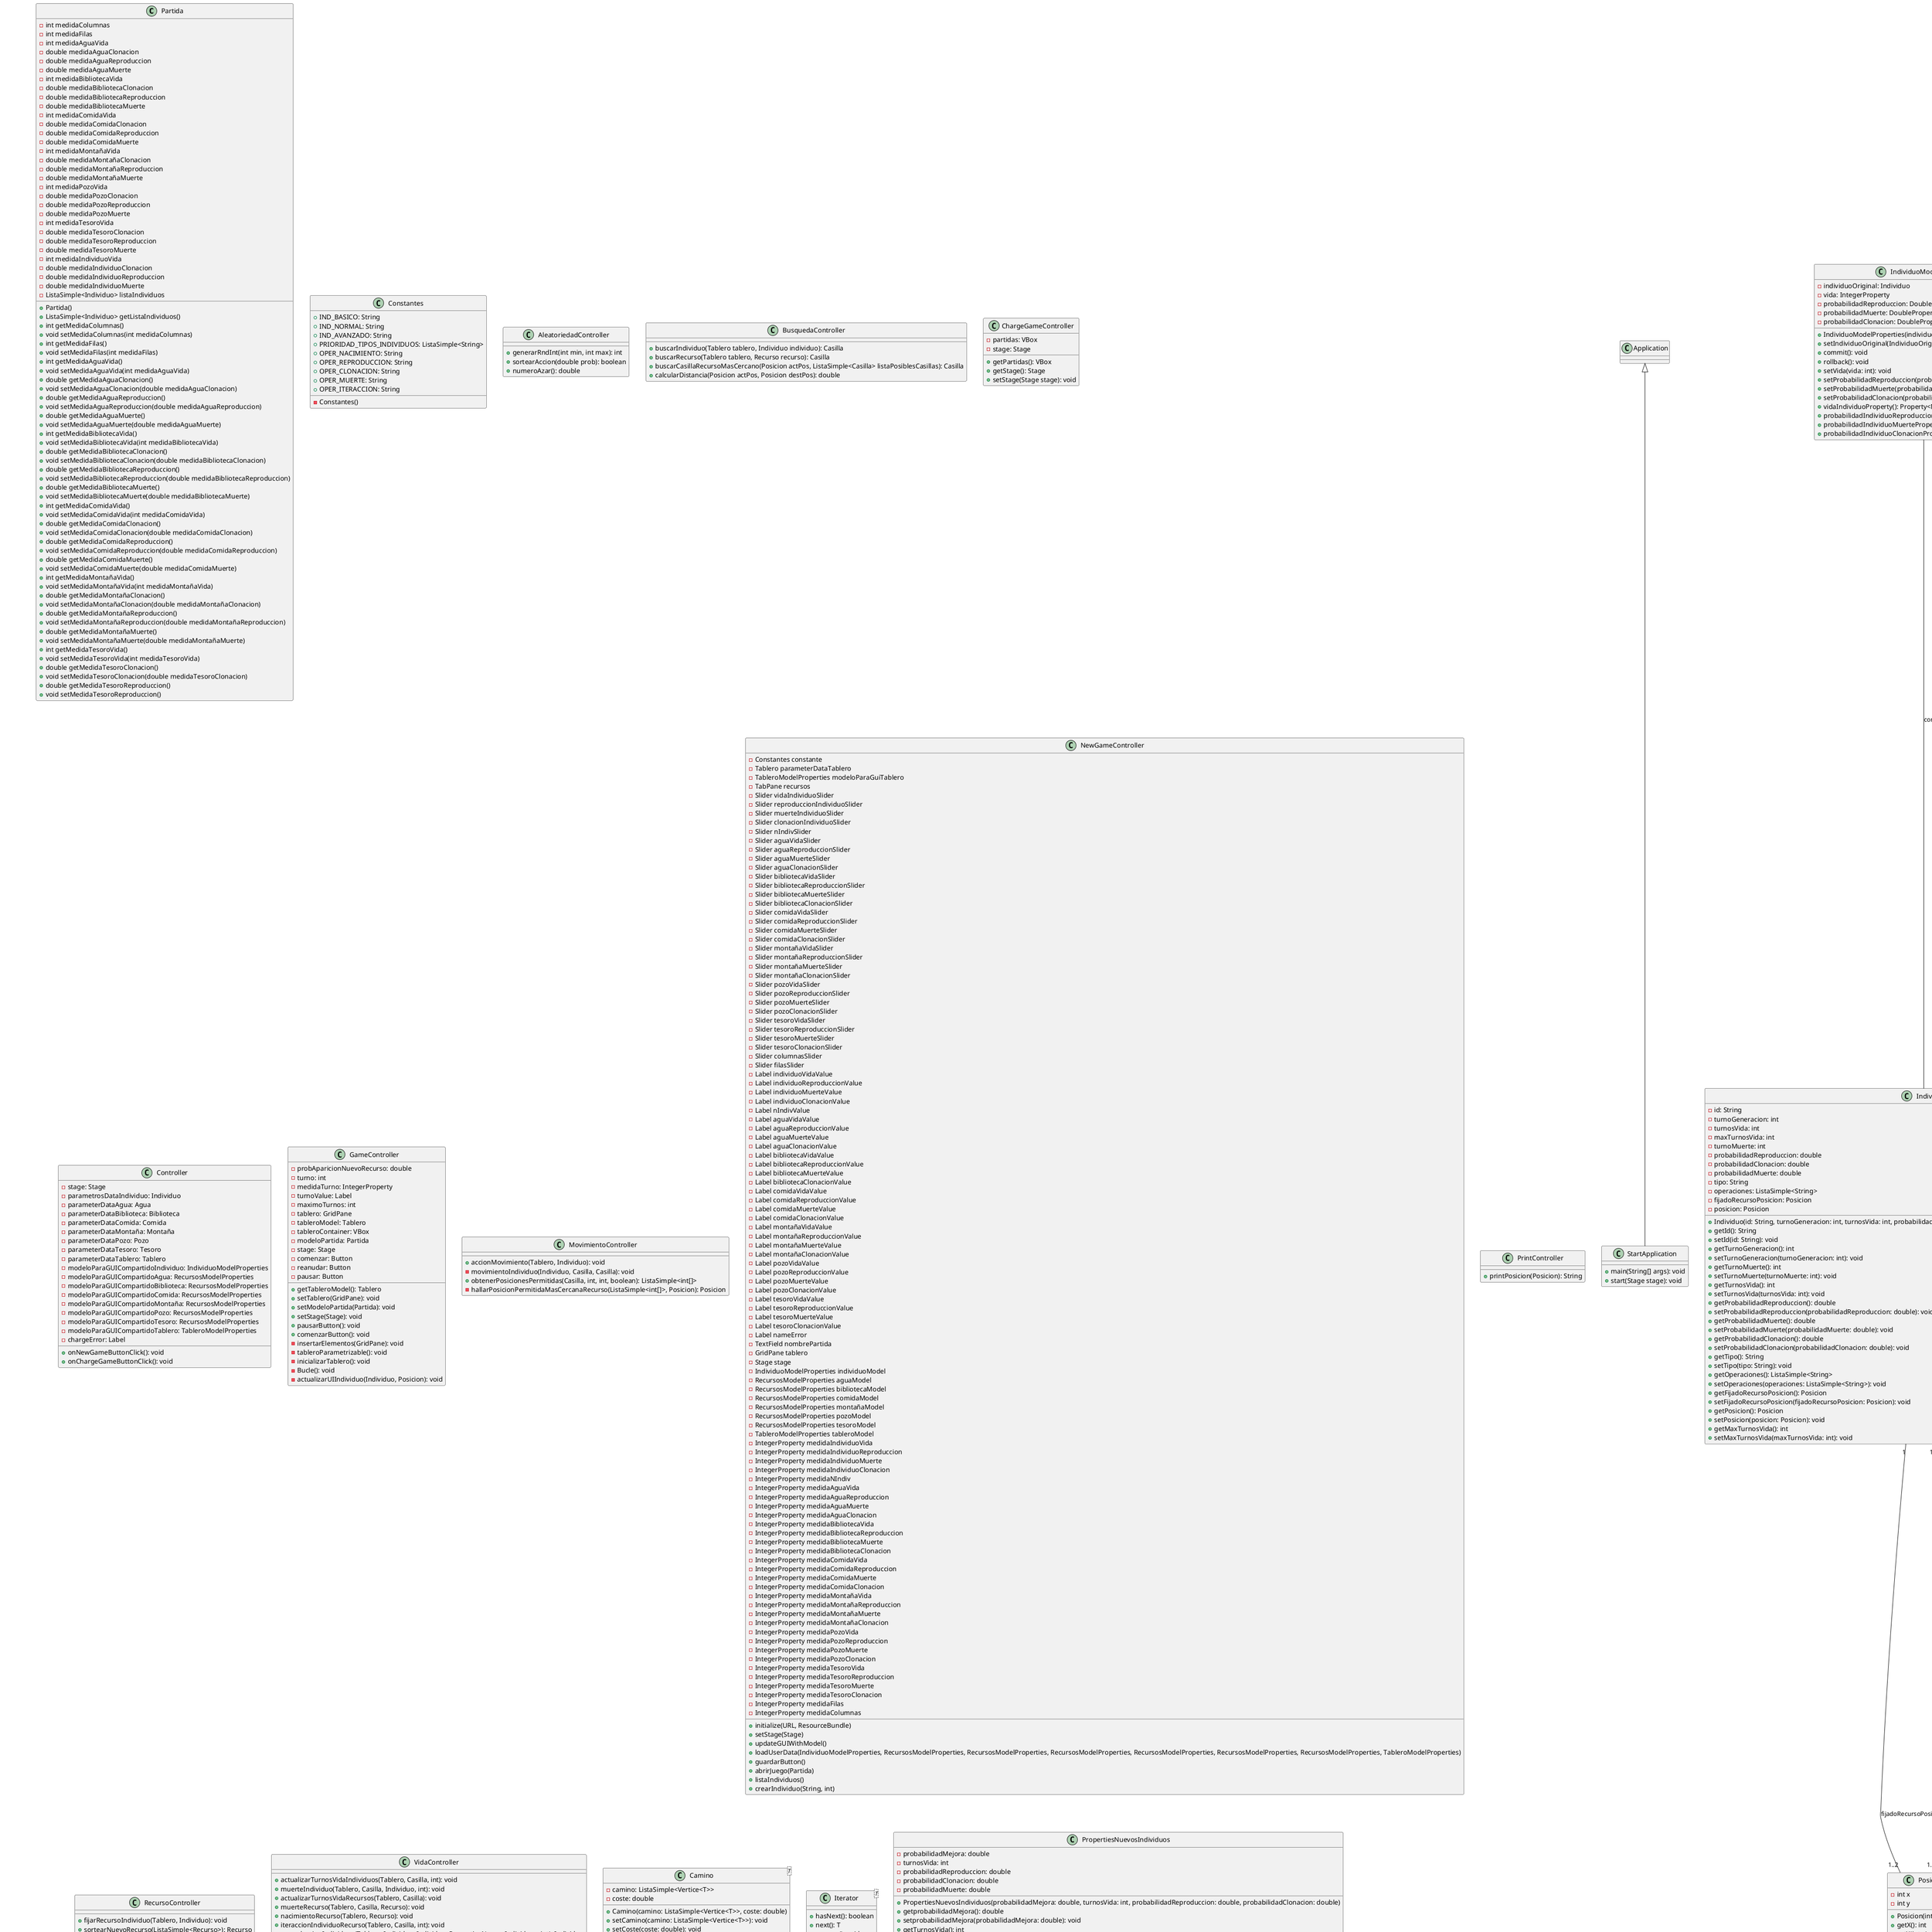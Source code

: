 @startuml

class Partida {
    - int medidaColumnas
    - int medidaFilas
    - int medidaAguaVida
    - double medidaAguaClonacion
    - double medidaAguaReproduccion
    - double medidaAguaMuerte
    - int medidaBibliotecaVida
    - double medidaBibliotecaClonacion
    - double medidaBibliotecaReproduccion
    - double medidaBibliotecaMuerte
    - int medidaComidaVida
    - double medidaComidaClonacion
    - double medidaComidaReproduccion
    - double medidaComidaMuerte
    - int medidaMontañaVida
    - double medidaMontañaClonacion
    - double medidaMontañaReproduccion
    - double medidaMontañaMuerte
    - int medidaPozoVida
    - double medidaPozoClonacion
    - double medidaPozoReproduccion
    - double medidaPozoMuerte
    - int medidaTesoroVida
    - double medidaTesoroClonacion
    - double medidaTesoroReproduccion
    - double medidaTesoroMuerte
    - int medidaIndividuoVida
    - double medidaIndividuoClonacion
    - double medidaIndividuoReproduccion
    - double medidaIndividuoMuerte
    - ListaSimple<Individuo> listaIndividuos

    + Partida()
    + ListaSimple<Individuo> getListaIndividuos()
    + int getMedidaColumnas()
    + void setMedidaColumnas(int medidaColumnas)
    + int getMedidaFilas()
    + void setMedidaFilas(int medidaFilas)
    + int getMedidaAguaVida()
    + void setMedidaAguaVida(int medidaAguaVida)
    + double getMedidaAguaClonacion()
    + void setMedidaAguaClonacion(double medidaAguaClonacion)
    + double getMedidaAguaReproduccion()
    + void setMedidaAguaReproduccion(double medidaAguaReproduccion)
    + double getMedidaAguaMuerte()
    + void setMedidaAguaMuerte(double medidaAguaMuerte)
    + int getMedidaBibliotecaVida()
    + void setMedidaBibliotecaVida(int medidaBibliotecaVida)
    + double getMedidaBibliotecaClonacion()
    + void setMedidaBibliotecaClonacion(double medidaBibliotecaClonacion)
    + double getMedidaBibliotecaReproduccion()
    + void setMedidaBibliotecaReproduccion(double medidaBibliotecaReproduccion)
    + double getMedidaBibliotecaMuerte()
    + void setMedidaBibliotecaMuerte(double medidaBibliotecaMuerte)
    + int getMedidaComidaVida()
    + void setMedidaComidaVida(int medidaComidaVida)
    + double getMedidaComidaClonacion()
    + void setMedidaComidaClonacion(double medidaComidaClonacion)
    + double getMedidaComidaReproduccion()
    + void setMedidaComidaReproduccion(double medidaComidaReproduccion)
    + double getMedidaComidaMuerte()
    + void setMedidaComidaMuerte(double medidaComidaMuerte)
    + int getMedidaMontañaVida()
    + void setMedidaMontañaVida(int medidaMontañaVida)
    + double getMedidaMontañaClonacion()
    + void setMedidaMontañaClonacion(double medidaMontañaClonacion)
    + double getMedidaMontañaReproduccion()
    + void setMedidaMontañaReproduccion(double medidaMontañaReproduccion)
    + double getMedidaMontañaMuerte()
    + void setMedidaMontañaMuerte(double medidaMontañaMuerte)
    + int getMedidaTesoroVida()
    + void setMedidaTesoroVida(int medidaTesoroVida)
    + double getMedidaTesoroClonacion()
    + void setMedidaTesoroClonacion(double medidaTesoroClonacion)
    + double getMedidaTesoroReproduccion()
    + void setMedidaTesoroReproduccion()
    }
    class StartApplication {
        + main(String[] args): void
        + start(Stage stage): void
    }
    class Posicion {
        - int x
        - int y
        + Posicion(int x, int y)
        + getX(): int
        + setX(int x): void
        + getY(): int
        + setY(int y): void
    }
class Constantes {
    - Constantes()
    + IND_BASICO: String
    + IND_NORMAL: String
    + IND_AVANZADO: String
    + PRIORIDAD_TIPOS_INDIVIDUOS: ListaSimple<String>
    + OPER_NACIMIENTO: String
    + OPER_REPRODUCCION: String
    + OPER_CLONACION: String
    + OPER_MUERTE: String
    + OPER_ITERACCION: String
    }
class AleatoriedadController {
    + generarRndInt(int min, int max): int
    + sortearAccion(double prob): boolean
    + numeroAzar(): double
}
class BusquedaController {
    + buscarIndividuo(Tablero tablero, Individuo individuo): Casilla
    + buscarRecurso(Tablero tablero, Recurso recurso): Casilla
    + buscarCasillaRecursoMasCercano(Posicion actPos, ListaSimple<Casilla> listaPosiblesCasillas): Casilla
    + calcularDistancia(Posicion actPos, Posicion destPos): double
}
class ChargeGameController {
    - partidas: VBox
    - stage: Stage
    + getPartidas(): VBox
    + getStage(): Stage
    + setStage(Stage stage): void
}
class Controller {
    - stage: Stage
    - parametrosDataIndividuo: Individuo
    - parameterDataAgua: Agua
    - parameterDataBiblioteca: Biblioteca
    - parameterDataComida: Comida
    - parameterDataMontaña: Montaña
    - parameterDataPozo: Pozo
    - parameterDataTesoro: Tesoro
    - parameterDataTablero: Tablero
    - modeloParaGUICompartidoIndividuo: IndividuoModelProperties
    - modeloParaGUICompartidoAgua: RecursosModelProperties
    - modeloParaGUICompartidoBiblioteca: RecursosModelProperties
    - modeloParaGUICompartidoComida: RecursosModelProperties
    - modeloParaGUICompartidoMontaña: RecursosModelProperties
    - modeloParaGUICompartidoPozo: RecursosModelProperties
    - modeloParaGUICompartidoTesoro: RecursosModelProperties
    - modeloParaGUICompartidoTablero: TableroModelProperties
    - chargeError: Label
    + onNewGameButtonClick(): void
    + onChargeGameButtonClick(): void
}
class GameController {
    - probAparicionNuevoRecurso: double
    - turno: int
    - medidaTurno: IntegerProperty
    - turnoValue: Label
    - maximoTurnos: int
    - tablero: GridPane
    - tableroModel: Tablero
    - tableroContainer: VBox
    - modeloPartida: Partida
    - stage: Stage
    - comenzar: Button
    - reanudar: Button
    - pausar: Button
    + getTableroModel(): Tablero
    + setTablero(GridPane): void
    + setModeloPartida(Partida): void
    + setStage(Stage): void
    + pausarButton(): void
    + comenzarButton(): void
    - insertarElementos(GridPane): void
    - tableroParametrizable(): void
    - inicializarTablero(): void
    - Bucle(): void
    - actualizarUIIndividuo(Individuo, Posicion): void
    }
class MovimientoController {
        + accionMovimiento(Tablero, Individuo): void
        - movimientoIndividuo(Individuo, Casilla, Casilla): void
        + obtenerPosicionesPermitidas(Casilla, int, int, boolean): ListaSimple<int[]>
        - hallarPosicionPermitidaMasCercanaRecurso(ListaSimple<int[]>, Posicion): Posicion
        }
class NewGameController {
    - Constantes constante
    - Tablero parameterDataTablero
    - TableroModelProperties modeloParaGuiTablero
    - TabPane recursos
    - Slider vidaIndividuoSlider
    - Slider reproduccionIndividuoSlider
    - Slider muerteIndividuoSlider
    - Slider clonacionIndividuoSlider
    - Slider nIndivSlider
    - Slider aguaVidaSlider
    - Slider aguaReproduccionSlider
    - Slider aguaMuerteSlider
    - Slider aguaClonacionSlider
    - Slider bibliotecaVidaSlider
    - Slider bibliotecaReproduccionSlider
    - Slider bibliotecaMuerteSlider
    - Slider bibliotecaClonacionSlider
    - Slider comidaVidaSlider
    - Slider comidaReproduccionSlider
    - Slider comidaMuerteSlider
    - Slider comidaClonacionSlider
    - Slider montañaVidaSlider
    - Slider montañaReproduccionSlider
    - Slider montañaMuerteSlider
    - Slider montañaClonacionSlider
    - Slider pozoVidaSlider
    - Slider pozoReproduccionSlider
    - Slider pozoMuerteSlider
    - Slider pozoClonacionSlider
    - Slider tesoroVidaSlider
    - Slider tesoroReproduccionSlider
    - Slider tesoroMuerteSlider
    - Slider tesoroClonacionSlider
    - Slider columnasSlider
    - Slider filasSlider
    - Label individuoVidaValue
    - Label individuoReproduccionValue
    - Label individuoMuerteValue
    - Label individuoClonacionValue
    - Label nIndivValue
    - Label aguaVidaValue
    - Label aguaReproduccionValue
    - Label aguaMuerteValue
    - Label aguaClonacionValue
    - Label bibliotecaVidaValue
    - Label bibliotecaReproduccionValue
    - Label bibliotecaMuerteValue
    - Label bibliotecaClonacionValue
    - Label comidaVidaValue
    - Label comidaReproduccionValue
    - Label comidaMuerteValue
    - Label comidaClonacionValue
    - Label montañaVidaValue
    - Label montañaReproduccionValue
    - Label montañaMuerteValue
    - Label montañaClonacionValue
    - Label pozoVidaValue
    - Label pozoReproduccionValue
    - Label pozoMuerteValue
    - Label pozoClonacionValue
    - Label tesoroVidaValue
    - Label tesoroReproduccionValue
    - Label tesoroMuerteValue
    - Label tesoroClonacionValue
    - Label nameError
    - TextField nombrePartida
    - GridPane tablero
    - Stage stage
    - IndividuoModelProperties individuoModel
    - RecursosModelProperties aguaModel
    - RecursosModelProperties bibliotecaModel
    - RecursosModelProperties comidaModel
    - RecursosModelProperties montañaModel
    - RecursosModelProperties pozoModel
    - RecursosModelProperties tesoroModel
    - TableroModelProperties tableroModel
    - IntegerProperty medidaIndividuoVida
    - IntegerProperty medidaIndividuoReproduccion
    - IntegerProperty medidaIndividuoMuerte
    - IntegerProperty medidaIndividuoClonacion
    - IntegerProperty medidaNIndiv
    - IntegerProperty medidaAguaVida
    - IntegerProperty medidaAguaReproduccion
    - IntegerProperty medidaAguaMuerte
    - IntegerProperty medidaAguaClonacion
    - IntegerProperty medidaBibliotecaVida
    - IntegerProperty medidaBibliotecaReproduccion
    - IntegerProperty medidaBibliotecaMuerte
    - IntegerProperty medidaBibliotecaClonacion
    - IntegerProperty medidaComidaVida
    - IntegerProperty medidaComidaReproduccion
    - IntegerProperty medidaComidaMuerte
    - IntegerProperty medidaComidaClonacion
    - IntegerProperty medidaMontañaVida
    - IntegerProperty medidaMontañaReproduccion
    - IntegerProperty medidaMontañaMuerte
    - IntegerProperty medidaMontañaClonacion
    - IntegerProperty medidaPozoVida
    - IntegerProperty medidaPozoReproduccion
    - IntegerProperty medidaPozoMuerte
    - IntegerProperty medidaPozoClonacion
    - IntegerProperty medidaTesoroVida
    - IntegerProperty medidaTesoroReproduccion
    - IntegerProperty medidaTesoroMuerte
    - IntegerProperty medidaTesoroClonacion
    - IntegerProperty medidaFilas
    - IntegerProperty medidaColumnas

    + initialize(URL, ResourceBundle)
    + setStage(Stage)
    + updateGUIWithModel()
    + loadUserData(IndividuoModelProperties, RecursosModelProperties, RecursosModelProperties, RecursosModelProperties, RecursosModelProperties, RecursosModelProperties, RecursosModelProperties, TableroModelProperties)
    + guardarButton()
    + abrirJuego(Partida)
    + listaIndividuos()
    + crearIndividuo(String, int)
}
class PrintController {
    + printPosicion(Posicion): String
}
class RecursoController {
    + fijarRecursoIndividuo(Tablero, Individuo): void
    + sortearNuevoRecurso(ListaSimple<Recurso>): Recurso
}
class VidaController {
    + actualizarTurnosVidaIndividuos(Tablero, Casilla, int): void
    + muerteIndividuo(Tablero, Casilla, Individuo, int): void
    + actualizarTurnosVidaRecursos(Tablero, Casilla): void
    + muerteRecurso(Tablero, Casilla, Recurso): void
    + nacimientoRecurso(Tablero, Recurso): void
    + iteraccionIndividuoRecurso(Tablero, Casilla, int): void
    + reproduccionIndividuos(Tablero, Individuo, Individuo, PropertiesNuevosIndividuos, int): Individuo
    + clonacionIndividuos(Tablero, Individuo, int): Individuo
    + nacimientoIndividuo(Tablero, Individuo): void
    + limpiarViejosIndividuos(Tablero, Casilla, int): void
    - buscarMasViejoIndividuo(ListaSimple<Individuo>): Individuo
}
class Arco<T> {
    - origen: Vertice<T>
    - destino: Vertice<T>
    - coste: double

    + Arco(origen: Vertice<T>, destino: Vertice<T>, coste: double)
    + Arco()
    + getOrigen(): Vertice<T>
    + setOrigen(origen: Vertice<T>): void
    + getDestino(): Vertice<T>
    + setDestino(destino: Vertice<T>): void
    + getCoste(): double
    + setCoste(coste: double): void
}
class Camino<T> {
    - camino: ListaSimple<Vertice<T>>
    - coste: double

    + Camino(camino: ListaSimple<Vertice<T>>, coste: double)
    + setCamino(camino: ListaSimple<Vertice<T>>): void
    + setCoste(coste: double): void
    + getCamino(): ListaSimple<Vertice<T>>
    + getCoste(): double
    + toString(): String
}
class Grafo<T> {
    - vertices: ListaSimple<Vertice<T>>
    - arcos: ListaSimple<Arco<T>>
    + Grafo()
    + agregarVertice(vertice: Vertice<T>): void
    + agregarArco(arco: Arco<T>): void
    + getVertices(): ListaSimple<Vertice<T>>
    + getArcos(): ListaSimple<Arco<T>>
}
class Vertice<T> {
    - data: T
    - arcosEntrada: ListaSimple<Arco<T>>
    - arcosSalida: ListaSimple<Arco<T>>
    + Vertice(data: T)
    + getData(): T
    + setData(data: T): void
    + getArcosEntrada(): ListaSimple<Arco<T>>
    + getArcosSalida(): ListaSimple<Arco<T>>
    + setArcosEntrada(arcosEntrada: ListaSimple<Arco<T>>): void
    + setArcosSalida(arcosSalida: ListaSimple<Arco<T>>): void
    + addOutEdge(arco: Arco<T>): void
    + addInEdge(arco: Arco<T>): void
}
class HashMap<K, V> {
    - max: int
    - tabla: NodoHM<K, V>[]
    + HashMap()
    + put(clave: K, value: V): void
    + hash(key: K): int
    + get(clave: K): V
    + remove(clave: K): void
}
class NodoHM<K, V> {
    - clave: K
    - value: V
    - siguiente: NodoHM<K, V>
}
class ListaEnlazada<T> {
    - primero: NodoLE<T>
    + ListaEnlazada()
    + ListaEnlazada(primero: NodoLE<T>)
    + isVacia(): boolean
    + getPrimero(): NodoLE<T>
    + getUltimo(): NodoLE<T>
    + add(dato: T): void
    + insert(dato: T, pos: int): void
}
class NodoLE<T> {
    - dato: T
    - siguiente: NodoLE<T>
}
class ListaSimple<T>{
    - elemento: NodoLS[]
    - max: int
    + ListaSimple(max: int)
    + ListaSimple()
    + getElemento(): NodoLS[]
    + setElemento(elemento: NodoLS[]): void
    + getMax(): int
    + setMax(max: int): void
    + isVacia(): boolean
    + vaciar(): void
    + get(index: int): T
    + set(index: int, value: T): void
    + add(o: T): void
    + addNodoLS(nodoLS: NodoLS): void
    + getSiguiente(el: NodoLS<T>): NodoLS<T>
    + getNumeroElementos(): int
    + iterator(): Iterator<T>
    + remove(o: T): boolean
    + reverse(): ListaSimple<T>
    + getFirst(): NodoLS<T>
    + getLast(): NodoLS<T>
    + contains(dato: T): boolean
    + addAll(otraLista: ListaSimple<T>): void
    + of(...elementos: T[]): ListaSimple<T>
    + indexOf(o: T): int
}
class NodoLS<T> {
    - dato: T
    - siguiente: NodoLS<T>
}
class Iterator<T> {
    + hasNext(): boolean
    + next(): T
    + remove(): void
}
class Pila<T> {
        - cima: NodoLE<T>
        + Pila()
        + Pila(nodo: NodoLE<T>)
        + isVacia(): boolean
        + push(dato: T): void
        + pop(): T
        + vaciar(): void
    }
class Individuo {
    - id: String
    - turnoGeneracion: int
    - turnosVida: int
    - maxTurnosVida: int
    - turnoMuerte: int
    - probabilidadReproduccion: double
    - probabilidadClonacion: double
    - probabilidadMuerte: double
    - tipo: String
    - operaciones: ListaSimple<String>
    - fijadoRecursoPosicion: Posicion
    - posicion: Posicion

    + Individuo(id: String, turnoGeneracion: int, turnosVida: int, probabilidadReproduccion: double, probabilidadClonacion: double, tipo: String)
    + getId(): String
    + setId(id: String): void
    + getTurnoGeneracion(): int
    + setTurnoGeneracion(turnoGeneracion: int): void
    + getTurnoMuerte(): int
    + setTurnoMuerte(turnoMuerte: int): void
    + getTurnosVida(): int
    + setTurnosVida(turnosVida: int): void
    + getProbabilidadReproduccion(): double
    + setProbabilidadReproduccion(probabilidadReproduccion: double): void
    + getProbabilidadMuerte(): double
    + setProbabilidadMuerte(probabilidadMuerte: double): void
    + getProbabilidadClonacion(): double
    + setProbabilidadClonacion(probabilidadClonacion: double): void
    + getTipo(): String
    + setTipo(tipo: String): void
    + getOperaciones(): ListaSimple<String>
    + setOperaciones(operaciones: ListaSimple<String>): void
    + getFijadoRecursoPosicion(): Posicion
    + setFijadoRecursoPosicion(fijadoRecursoPosicion: Posicion): void
    + getPosicion(): Posicion
    + setPosicion(posicion: Posicion): void
    + getMaxTurnosVida(): int
    + setMaxTurnosVida(maxTurnosVida: int): void
}
class PropertiesNuevosIndividuos {
    - probabilidadMejora: double
    - turnosVida: int
    - probabilidadReproduccion: double
    - probabilidadClonacion: double
    - probabilidadMuerte: double
    + PropertiesNuevosIndividuos(probabilidadMejora: double, turnosVida: int, probabilidadReproduccion: double, probabilidadClonacion: double)
    + getprobabilidadMejora(): double
    + setprobabilidadMejora(probabilidadMejora: double): void
    + getTurnosVida(): int
    + setTurnosVida(turnosVida: int): void
    + getProbabilidadReproduccion(): double
    + setProbabilidadReproduccion(probabilidadReproduccion: double): void
    + getProbabilidadMuerte(): double
    + setProbabilidadMuerte(probabilidadMuerte: double): void
    + getProbabilidadClonacion(): double
    + setProbabilidadClonacion(probabilidadClonacion: double): void
}

class IndividuoModelProperties {
    - individuoOriginal: Individuo
    - vida: IntegerProperty
    - probabilidadReproduccion: DoubleProperty
    - probabilidadMuerte: DoubleProperty
    - probabilidadClonacion: DoubleProperty
    + IndividuoModelProperties(individuoOriginal: Individuo)
    + setIndividuoOriginal(IndividuoOriginal: Individuo): void
    + commit(): void
    + rollback(): void
    + setVida(vida: int): void
    + setProbabilidadReproduccion(probabilidadReproduccion: int): void
    + setProbabilidadMuerte(probabilidadReproduccion: int): void
    + setProbabilidadClonacion(probabilidadClonacion: int): void
    + vidaIndividuoProperty(): Property<Number>
    + probabilidadIndividuoReproduccionProperty(): Property<Number>
    + probabilidadIndividuoMuerteProperty(): Property<Number>
    + probabilidadIndividuoClonacionProperty(): Property<Number>
}

class PartidaModelProperties {
    - medidaColumnas: IntegerProperty
    - medidaFilas: IntegerProperty
    - medidaAguaVida: IntegerProperty
    - medidaAguaClonacion: DoubleProperty
    - medidaAguaReproduccion: DoubleProperty
    - medidaAguaMuerte: DoubleProperty
    - medidaBibliotecaVida: IntegerProperty
    - medidaBibliotecaClonacion: DoubleProperty
    - medidaBibliotecaReproduccion: DoubleProperty
    - medidaBibliotecaMuerte: DoubleProperty
    - medidaComidaVida: IntegerProperty
    - medidaComidaClonacion: DoubleProperty
    - medidaComidaReproduccion: DoubleProperty
    - medidaComidaMuerte: DoubleProperty
    - medidaMontañaVida: IntegerProperty
    - medidaMontañaClonacion: DoubleProperty
    - medidaMontañaReproduccion: DoubleProperty
    - medidaMontañaMuerte: DoubleProperty
    - medidaPozoVida: IntegerProperty
    - medidaPozoClonacion: DoubleProperty
    - medidaPozoReproduccion: DoubleProperty
    - medidaPozoMuerte: DoubleProperty
    - medidaTesoroVida: IntegerProperty
    - medidaTesoroClonacion: DoubleProperty
    - medidaTesoroReproduccion: DoubleProperty
    - medidaTesoroMuerte: DoubleProperty
    - medidaIndividuoVida: IntegerProperty
    - medidaIndividuoClonacion: DoubleProperty
    - medidaIndividuoReproduccion: DoubleProperty
    - medidaIndividuoMuerte: DoubleProperty
    + PartidaModelProperties(partida: Partida)
    + getMedidaColumnas(): int
    + medidaColumnasProperty(): IntegerProperty
    + getMedidaFilas(): int
    + medidaFilasProperty(): IntegerProperty
    + getMedidaAguaVida(): int
    + medidaAguaVidaProperty(): IntegerProperty
    + getMedidaAguaClonacion(): double
    + medidaAguaClonacionProperty(): DoubleProperty
    + getMedidaAguaReproduccion(): double
    + medidaAguaReproduccionProperty(): DoubleProperty
    + getMedidaAguaMuerte(): double
    + medidaAguaMuerteProperty(): DoubleProperty
    + getMedidaBibliotecaVida(): int
    + medidaBibliotecaVidaProperty(): IntegerProperty
    + getMedidaBibliotecaClonacion(): double
    + medidaBibliotecaClonacionProperty(): DoubleProperty
}
class RecursosModelProperties {
    - recursoOriginal: Recurso
    - vida: IntegerProperty
    - probabilidadReproduccion: IntegerProperty
    - probabilidadMuerte: IntegerProperty
    - probabilidadClonacion: IntegerProperty
    + RecursosModelProperties(recursoOriginal: Recurso)
    + commit(): void
    + rollback(): void
    + setVida(vida: int): void
    + setProbabilidadReproduccion(probabilidadReproduccion: int): void
    + setProbabilidadMuerte(probabilidadReproduccion: int): void
    + setProbabilidadClonacion(probabilidadClonacion: int): void
    + vidaRecursoProperty(): Property<Number>
    + reproduccionRecursoProperty(): Property<Number>
    + muerteRecursoProperty(): Property<Number>
    + clonacionRecursoProperty(): Property<Number>
}
class TableroModelProperties {
    - tableroOriginal: Tablero
    - columnas: IntegerProperty
    - filas: IntegerProperty
    + TableroModelProperties(tableroOriginal: Tablero)
    + setTableroOriginal(tableroOriginal: Tablero): void
    + getTableroOriginal(): Tablero
    + setX(x: int): void
    + setY(y: int): void
    + commit(): void
    + rollback(): void
    + columnasProperty(): Property<Number>
    + filasProperty(): Property<Number>
}
class FileReaderPartidas {
    - leerPartidas(fileName: String): ListaSimple<String>
    - cargarParametro(fileName: String): ListaSimple<HashMap<String, String>>
    - cargarNombresPartidas(fileName: String): ListaSimple<String>
    - cargarNombresIndividuos(file: String): ListaSimple<String>
}
class Recurso {
    - nombre: String
    - turnosVida: int
    - probAparicion: double
    - turnosVidaInd: int
    - probReproduccionInd: double
    - probMuerteInd: double
    - probClonacionInd: double

    + Recurso(nombre: String, turnosVida: int, probAparicion: double, turnosVidaInd: int, probReproduccionInd: double, probMuerteInd: double, probClonacionInd: double)
    + getTurnosVida(): int
    + setTurnosVida(turnosVida: int): void
    + getProbAparicion(): double
    + setProbAparicion(probAparicion: double): void
    + getTurnosVidaInd(): int
    + setTurnosVidaInd(turnosVidaInd: int): void
    + getProbReproduccionInd(): double
    + setProbReproduccionInd(probReproduccionInd: double): void
    + getProbMuerteInd(): double
    + setProbMuerteInd(probMuerteInd: double): void
    + getProbClonacionInd(): double
    + setProbClonacionInd(probClonacionInd: double): void
    + getNombre(): String
    + setNombre(nombre: String): void
}
class Agua {
    - vida: int
    - clonacion: int
    - reproduccion: int
    - muerte: int

    + Agua(vida: int, clonacion: int, muerte: int, reproduccion: int)
    + setVida(vida: int): void
    + getVida(): int
    + getClonacion(): int
    + setClonacion(clonacion: int): void
    + getReproduccion(): int
    + setReproduccion(reproduccion: int): void
    + getMuerte(): int
    + setMuerte(muerte: int): void
}
class Biblioteca {
    - vida: int
    - clonacion: int
    - reproduccion: int
    - muerte: int

    + Biblioteca(vida: int, reproduccion: int, muerte: int, clonacion: int)
    + getVida(): int
    + setVida(vida: int): void
    + getClonacion(): int
    + setClonacion(clonacion: int): void
    + getReproduccion(): int
    + setReproduccion(reproduccion: int): void
    + getMuerte(): int
    + setMuerte(muerte: int): void
}
class Comida {
    - vida: int
    - clonacion: int
    - reproduccion: int
    - muerte: int

    + Comida(vida: int, reproduccion: int, muerte: int, clonacion: int)
    + getVida(): int
    + setVida(vida: int): void
    + getClonacion(): int
    + setClonacion(clonacion: int): void
    + getReproduccion(): int
    + setReproduccion(reproduccion: int): void
    + getMuerte(): int
    + setMuerte(muerte: int): void
}
class Montaña {
    - vida: int
    - clonacion: int
    - reproduccion: int
    - muerte: int

    + Montaña(vida: int, reproduccion: int, muerte: int, clonacion: int)
    + getVida(): int
    + setVida(vida: int): void
    + getClonacion(): int
    + setClonacion(clonacion: int): void
    + getReproduccion(): int
    + setReproduccion(reproduccion: int): void
    + getMuerte(): int
    + setMuerte(muerte: int): void
}
class Pozo {
    - vida: int
    - clonacion: int
    - reproduccion: int
    - muerte: int

    + Pozo(vida: int, reproduccion: int, muerte: int, clonacion: int)
    + getVida(): int
    + setVida(vida: int): void
    + getClonacion(): int
    + setClonacion(clonacion: int): void
    + getReproduccion(): int
    + setReproduccion(reproduccion: int): void
    + getMuerte(): int
    + setMuerte(muerte: int): void
}
class Tesoro {
    - vida: int
    - clonacion: int
    - reproduccion: int
    - muerte: int

    + Tesoro(vida: int, reproduccion: int, muerte: int, clonacion: int)
    + getVida(): int
    + setVida(vida: int): void
    + getClonacion(): int
    + setClonacion(clonacion: int): void
    + getReproduccion(): int
    + setReproduccion(reproduccion: int): void
    + getMuerte(): int
    + setMuerte(muerte: int): void
}
class Casilla {
    - listaIndividuos: ListaSimple<Individuo>
    - listaRecursos: ListaSimple<Recurso>
    - posicion: Posicion

    + Casilla(posicion: Posicion, listaIndividuos: ListaSimple<Individuo>, listaRecursos: ListaSimple<Recurso>)
    + Casilla()
    + Casilla(posicion: Posicion)
    + getPosicion(): Posicion
    + setPosicion(posicion: Posicion): void
    + getListaIndividuos(): ListaSimple<Individuo>
    + setListaIndividuos(listaIndividuos: ListaSimple<Individuo>): void
    + getListaRecursos(): ListaSimple<Recurso>
    + setListaRecursos(listaRecursos: ListaSimple<Recurso>): void
}
class Tablero {
    - filas: int
    - columnas: int
    - casillas: ListaSimple<ListaSimple<Casilla>>
    - listaTodosIndividuos: ListaSimple<Individuo>
    - listaVivosIndividuos: ListaSimple<Individuo>
    - listaMuertosIndividuos: ListaSimple<Individuo>
    - listaRecursosUnicos: ListaSimple<Recurso>
    - listaRecursosON: ListaSimple<Recurso>
    - listaRecursosOFF: ListaSimple<Recurso>
    - listaOperacionesReproducccion: ListaSimple<String>
    - listaOperacionesClonacion: ListaSimple<String>
    - listaOperacionesNacimiento: ListaSimple<String>
    - listaOperacionesMuerte: ListaSimple<String>
    - listaOperacionesIteraccionRecurso: ListaSimple<String>

    + Tablero(int filas, int columnas)
    + getFilas(): int
    + setFilas(int filas): void
    + getColumnas(): int
    + setColumnas(int columnas): void
    + getCasillas(): ListaSimple<ListaSimple<Casilla>>
    + setCasillas(ListaSimple<ListaSimple<Casilla>> casillas): void
    + getCasillaFilaColumna(int fila, int columna): Casilla
    + setCasillaFilaColumna(int fila, int columna, Casilla casilla): void
    + getListaTodosIndividuos(): ListaSimple<Individuo>
    + setListaTodosIndividuos(ListaSimple<Individuo> individuos): void
    + getListaVivosIndividuos(): ListaSimple<Individuo>
    + setListaVivosIndividuos(ListaSimple<Individuo> listaVivosIndividuos): void
    + getListaMuertosIndividuos(): ListaSimple<Individuo>
    + setListaMuertosIndividuos(ListaSimple<Individuo> individuos): void
    + getListaRecursosUnicos(): ListaSimple<Recurso>
    + setListaRecursosUnicos(ListaSimple<Recurso> listaRecursosUnicos): void
    + getListaRecursosON(): ListaSimple<Recurso>
    + setListaRecursosON(ListaSimple<Recurso> listaRecursosON): void
    + getListaRecursosOFF(): ListaSimple<Recurso>
    + setListaRecursosOFF(ListaSimple<Recurso> listaRecursosOFF): void
    + getListaOperacionesReproducccion(): ListaSimple<String>
    + setListaOperacionesReproducccion(ListaSimple<String> listaOperacionesReproducccion): void
    + getListaOperacionesClonacion(): ListaSimple<String>
    + setListaOperacionesClonacion(ListaSimple<String> listaOperacionesClonacion): void
    + getListaOperacionesNacimiento(): ListaSimple<String>
    + setListaOperacionesNacimiento(ListaSimple<String> listaOperacionesNacimiento): void
    + getListaOperacionesMuerte(): ListaSimple<String>
    + setListaOperacionesMuerte(ListaSimple<String> listaOperacionesMuerte): void
    + getListaOperacionesIteraccionRecurso(): ListaSimple<String>
    + setListaOperacionesIteraccionRecurso(ListaSimple<String> listaOperacionesIteraccionRecurso): void
}
Recurso <|-- Tesoro
Recurso <|-- Pozo
Recurso <|-- Montaña
Recurso <|-- Comida
Recurso <|-- Agua
Recurso <|-- Biblioteca
    IndividuoModelProperties -- Individuo : composition
    Pila -- NodoLE
    ListaSimple -- NodoLS
    ListaEnlazada -- NodoLE
    HashMap -- NodoHM
    Application <|-- StartApplication
    Arco --> "1..*" Grafo : "relacionado con"
    Arco "1" --> "0..*" Vertice : "origen"
    Arco "1" --> "0..*" Vertice : "destino"
    Individuo "1" -- "1..2" Posicion : fijadoRecursoPosicion
    Individuo "1" -- "1..2" Posicion : posicion


@enduml